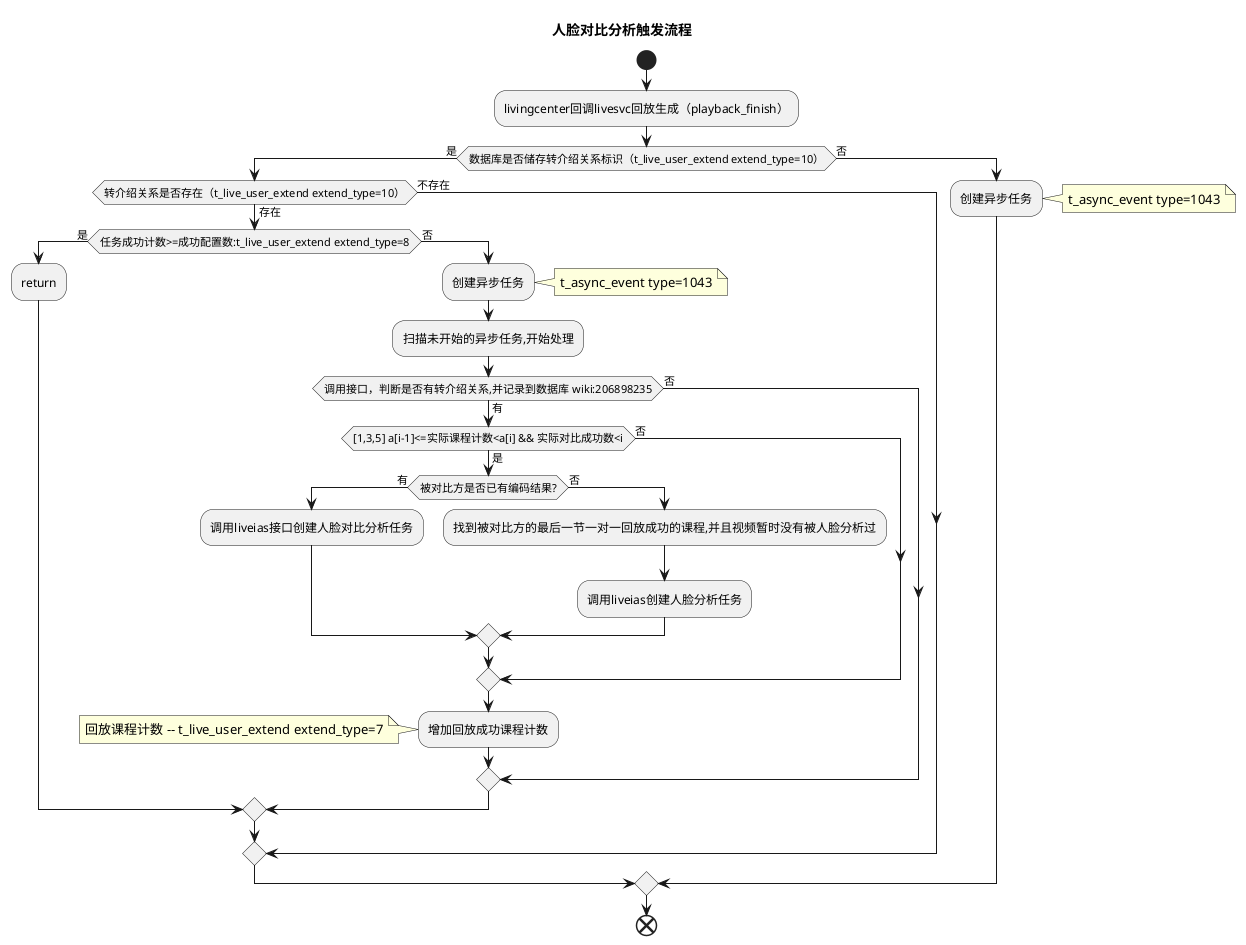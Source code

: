@startuml
title 人脸对比分析触发流程
start
:livingcenter回调livesvc回放生成（playback_finish）;
if (数据库是否储存转介绍关系标识（t_live_user_extend extend_type=10）) then (是)
    if (转介绍关系是否存在（t_live_user_extend extend_type=10）) then (存在)
        if (任务成功计数>=成功配置数:t_live_user_extend extend_type=8) then (是)
            :return;
        else (否)
            :创建异步任务;
            note right:t_async_event type=1043
            :扫描未开始的异步任务,开始处理;
            if (调用接口，判断是否有转介绍关系,并记录到数据库 wiki:206898235) then (有)
                if([1,3,5] a[i-1]<=实际课程计数<a[i] && 实际对比成功数<i) then (是)
                    if (被对比方是否已有编码结果?) then (有)
                        :调用liveias接口创建人脸对比分析任务;
                    else (否)
                        :找到被对比方的最后一节一对一回放成功的课程,并且视频暂时没有被人脸分析过;
                        :调用liveias创建人脸分析任务;
                    endif
                else (否)
                endif
                :增加回放成功课程计数;
                note left:回放课程计数 -- t_live_user_extend extend_type=7
            else (否)
            endif
        endif
    else (不存在)
    endif
else (否)
    :创建异步任务;
    note right:t_async_event type=1043
endif
end
@enduml